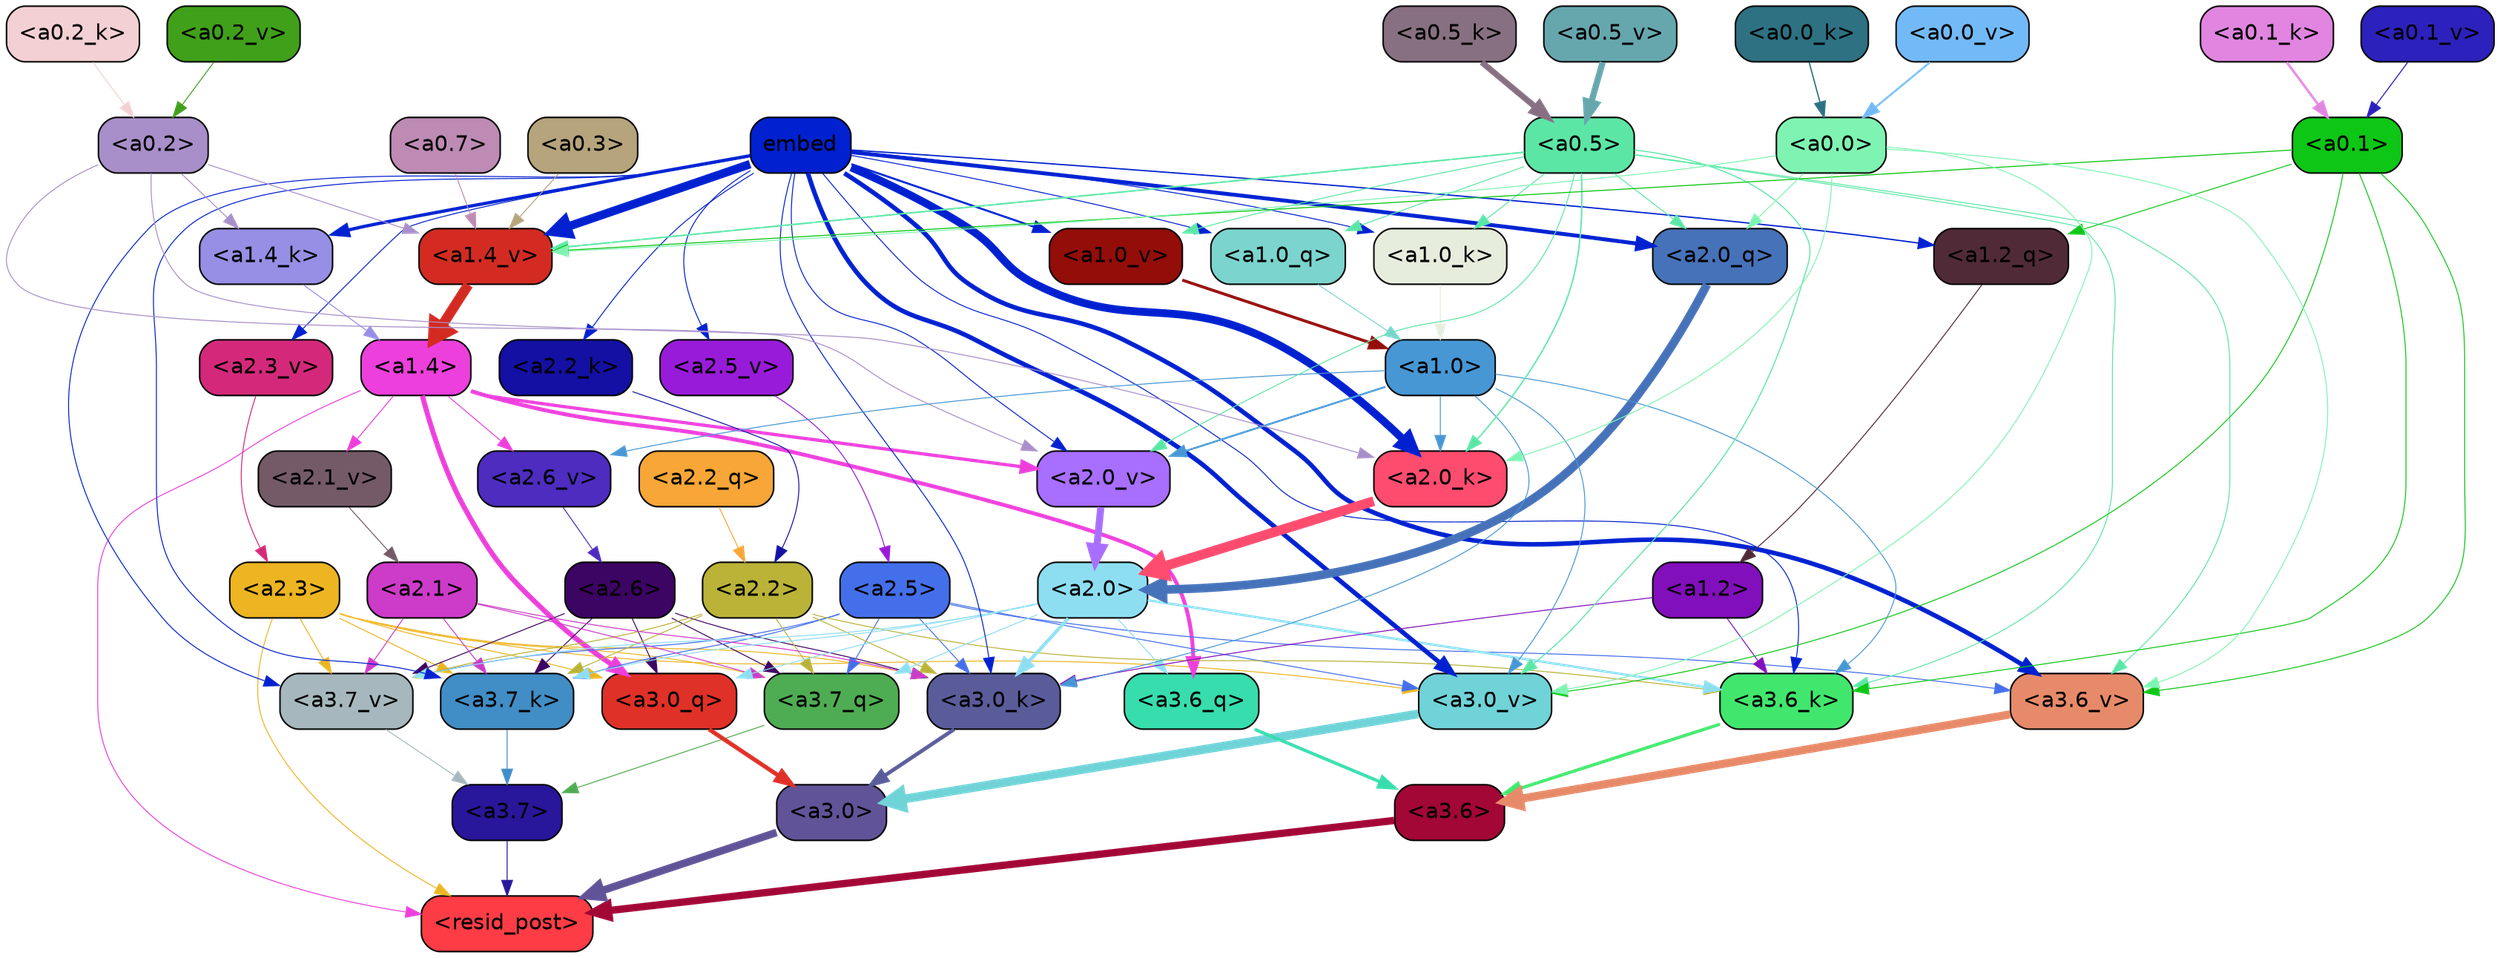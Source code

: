 strict digraph "" {
	graph [bgcolor=transparent,
		layout=dot,
		overlap=false,
		splines=true
	];
	"<a3.7>"	[color=black,
		fillcolor="#28169b",
		fontname=Helvetica,
		shape=box,
		style="filled, rounded"];
	"<resid_post>"	[color=black,
		fillcolor="#fd3c45",
		fontname=Helvetica,
		shape=box,
		style="filled, rounded"];
	"<a3.7>" -> "<resid_post>"	[color="#28169b",
		penwidth=0.6];
	"<a3.6>"	[color=black,
		fillcolor="#a20736",
		fontname=Helvetica,
		shape=box,
		style="filled, rounded"];
	"<a3.6>" -> "<resid_post>"	[color="#a20736",
		penwidth=4.753257989883423];
	"<a3.0>"	[color=black,
		fillcolor="#615397",
		fontname=Helvetica,
		shape=box,
		style="filled, rounded"];
	"<a3.0>" -> "<resid_post>"	[color="#615397",
		penwidth=4.90053927898407];
	"<a2.3>"	[color=black,
		fillcolor="#ecb521",
		fontname=Helvetica,
		shape=box,
		style="filled, rounded"];
	"<a2.3>" -> "<resid_post>"	[color="#ecb521",
		penwidth=0.6];
	"<a3.7_q>"	[color=black,
		fillcolor="#4ead52",
		fontname=Helvetica,
		shape=box,
		style="filled, rounded"];
	"<a2.3>" -> "<a3.7_q>"	[color="#ecb521",
		penwidth=0.6];
	"<a3.0_q>"	[color=black,
		fillcolor="#df3127",
		fontname=Helvetica,
		shape=box,
		style="filled, rounded"];
	"<a2.3>" -> "<a3.0_q>"	[color="#ecb521",
		penwidth=0.6];
	"<a3.7_k>"	[color=black,
		fillcolor="#418dc5",
		fontname=Helvetica,
		shape=box,
		style="filled, rounded"];
	"<a2.3>" -> "<a3.7_k>"	[color="#ecb521",
		penwidth=0.6];
	"<a3.0_k>"	[color=black,
		fillcolor="#5a5c9a",
		fontname=Helvetica,
		shape=box,
		style="filled, rounded"];
	"<a2.3>" -> "<a3.0_k>"	[color="#ecb521",
		penwidth=0.6];
	"<a3.7_v>"	[color=black,
		fillcolor="#a6b8bd",
		fontname=Helvetica,
		shape=box,
		style="filled, rounded"];
	"<a2.3>" -> "<a3.7_v>"	[color="#ecb521",
		penwidth=0.6];
	"<a3.0_v>"	[color=black,
		fillcolor="#6fd3d7",
		fontname=Helvetica,
		shape=box,
		style="filled, rounded"];
	"<a2.3>" -> "<a3.0_v>"	[color="#ecb521",
		penwidth=0.6];
	"<a1.4>"	[color=black,
		fillcolor="#ec3fdb",
		fontname=Helvetica,
		shape=box,
		style="filled, rounded"];
	"<a1.4>" -> "<resid_post>"	[color="#ec3fdb",
		penwidth=0.6];
	"<a3.6_q>"	[color=black,
		fillcolor="#37ddad",
		fontname=Helvetica,
		shape=box,
		style="filled, rounded"];
	"<a1.4>" -> "<a3.6_q>"	[color="#ec3fdb",
		penwidth=2.5149343013763428];
	"<a1.4>" -> "<a3.0_q>"	[color="#ec3fdb",
		penwidth=3.2760138511657715];
	"<a2.6_v>"	[color=black,
		fillcolor="#4d2cbf",
		fontname=Helvetica,
		shape=box,
		style="filled, rounded"];
	"<a1.4>" -> "<a2.6_v>"	[color="#ec3fdb",
		penwidth=0.6];
	"<a2.1_v>"	[color=black,
		fillcolor="#745a67",
		fontname=Helvetica,
		shape=box,
		style="filled, rounded"];
	"<a1.4>" -> "<a2.1_v>"	[color="#ec3fdb",
		penwidth=0.6];
	"<a2.0_v>"	[color=black,
		fillcolor="#a86efd",
		fontname=Helvetica,
		shape=box,
		style="filled, rounded"];
	"<a1.4>" -> "<a2.0_v>"	[color="#ec3fdb",
		penwidth=2.0870713144540787];
	"<a3.7_q>" -> "<a3.7>"	[color="#4ead52",
		penwidth=0.6];
	"<a3.6_q>" -> "<a3.6>"	[color="#37ddad",
		penwidth=2.091020345687866];
	"<a3.0_q>" -> "<a3.0>"	[color="#df3127",
		penwidth=2.7421876192092896];
	"<a3.7_k>" -> "<a3.7>"	[color="#418dc5",
		penwidth=0.6];
	"<a3.6_k>"	[color=black,
		fillcolor="#41e76d",
		fontname=Helvetica,
		shape=box,
		style="filled, rounded"];
	"<a3.6_k>" -> "<a3.6>"	[color="#41e76d",
		penwidth=2.048597991466522];
	"<a3.0_k>" -> "<a3.0>"	[color="#5a5c9a",
		penwidth=2.476402521133423];
	"<a3.7_v>" -> "<a3.7>"	[color="#a6b8bd",
		penwidth=0.6];
	"<a3.6_v>"	[color=black,
		fillcolor="#e78a69",
		fontname=Helvetica,
		shape=box,
		style="filled, rounded"];
	"<a3.6_v>" -> "<a3.6>"	[color="#e78a69",
		penwidth=5.2550448179244995];
	"<a3.0_v>" -> "<a3.0>"	[color="#6fd3d7",
		penwidth=5.652270674705505];
	"<a2.6>"	[color=black,
		fillcolor="#3c0463",
		fontname=Helvetica,
		shape=box,
		style="filled, rounded"];
	"<a2.6>" -> "<a3.7_q>"	[color="#3c0463",
		penwidth=0.6];
	"<a2.6>" -> "<a3.0_q>"	[color="#3c0463",
		penwidth=0.6];
	"<a2.6>" -> "<a3.7_k>"	[color="#3c0463",
		penwidth=0.6];
	"<a2.6>" -> "<a3.0_k>"	[color="#3c0463",
		penwidth=0.6];
	"<a2.6>" -> "<a3.7_v>"	[color="#3c0463",
		penwidth=0.6];
	"<a2.5>"	[color=black,
		fillcolor="#446fea",
		fontname=Helvetica,
		shape=box,
		style="filled, rounded"];
	"<a2.5>" -> "<a3.7_q>"	[color="#446fea",
		penwidth=0.6];
	"<a2.5>" -> "<a3.7_k>"	[color="#446fea",
		penwidth=0.6];
	"<a2.5>" -> "<a3.0_k>"	[color="#446fea",
		penwidth=0.6];
	"<a2.5>" -> "<a3.7_v>"	[color="#446fea",
		penwidth=0.6];
	"<a2.5>" -> "<a3.6_v>"	[color="#446fea",
		penwidth=0.6];
	"<a2.5>" -> "<a3.0_v>"	[color="#446fea",
		penwidth=0.6];
	"<a2.2>"	[color=black,
		fillcolor="#bab338",
		fontname=Helvetica,
		shape=box,
		style="filled, rounded"];
	"<a2.2>" -> "<a3.7_q>"	[color="#bab338",
		penwidth=0.6];
	"<a2.2>" -> "<a3.7_k>"	[color="#bab338",
		penwidth=0.6];
	"<a2.2>" -> "<a3.6_k>"	[color="#bab338",
		penwidth=0.6];
	"<a2.2>" -> "<a3.0_k>"	[color="#bab338",
		penwidth=0.6];
	"<a2.2>" -> "<a3.7_v>"	[color="#bab338",
		penwidth=0.6];
	"<a2.1>"	[color=black,
		fillcolor="#cd3bc9",
		fontname=Helvetica,
		shape=box,
		style="filled, rounded"];
	"<a2.1>" -> "<a3.7_q>"	[color="#cd3bc9",
		penwidth=0.6];
	"<a2.1>" -> "<a3.7_k>"	[color="#cd3bc9",
		penwidth=0.6];
	"<a2.1>" -> "<a3.0_k>"	[color="#cd3bc9",
		penwidth=0.6];
	"<a2.1>" -> "<a3.7_v>"	[color="#cd3bc9",
		penwidth=0.6];
	"<a2.0>"	[color=black,
		fillcolor="#8edef2",
		fontname=Helvetica,
		shape=box,
		style="filled, rounded"];
	"<a2.0>" -> "<a3.7_q>"	[color="#8edef2",
		penwidth=0.6];
	"<a2.0>" -> "<a3.6_q>"	[color="#8edef2",
		penwidth=0.6];
	"<a2.0>" -> "<a3.0_q>"	[color="#8edef2",
		penwidth=0.6];
	"<a2.0>" -> "<a3.7_k>"	[color="#8edef2",
		penwidth=0.6];
	"<a2.0>" -> "<a3.6_k>"	[color="#8edef2",
		penwidth=1.5290023684501648];
	"<a2.0>" -> "<a3.0_k>"	[color="#8edef2",
		penwidth=2.2635570764541626];
	"<a2.0>" -> "<a3.7_v>"	[color="#8edef2",
		penwidth=0.6];
	embed	[color=black,
		fillcolor="#0120cf",
		fontname=Helvetica,
		shape=box,
		style="filled, rounded"];
	embed -> "<a3.7_k>"	[color="#0120cf",
		penwidth=0.6];
	embed -> "<a3.6_k>"	[color="#0120cf",
		penwidth=0.6];
	embed -> "<a3.0_k>"	[color="#0120cf",
		penwidth=0.6];
	embed -> "<a3.7_v>"	[color="#0120cf",
		penwidth=0.6];
	embed -> "<a3.6_v>"	[color="#0120cf",
		penwidth=2.9556376338005066];
	embed -> "<a3.0_v>"	[color="#0120cf",
		penwidth=2.972973108291626];
	"<a2.0_q>"	[color=black,
		fillcolor="#4672b9",
		fontname=Helvetica,
		shape=box,
		style="filled, rounded"];
	embed -> "<a2.0_q>"	[color="#0120cf",
		penwidth=2.522909115999937];
	"<a2.2_k>"	[color=black,
		fillcolor="#1310a3",
		fontname=Helvetica,
		shape=box,
		style="filled, rounded"];
	embed -> "<a2.2_k>"	[color="#0120cf",
		penwidth=0.6];
	"<a2.0_k>"	[color=black,
		fillcolor="#fd4c6e",
		fontname=Helvetica,
		shape=box,
		style="filled, rounded"];
	embed -> "<a2.0_k>"	[color="#0120cf",
		penwidth=5.094568967819214];
	"<a2.5_v>"	[color=black,
		fillcolor="#991bda",
		fontname=Helvetica,
		shape=box,
		style="filled, rounded"];
	embed -> "<a2.5_v>"	[color="#0120cf",
		penwidth=0.6];
	"<a2.3_v>"	[color=black,
		fillcolor="#d4297a",
		fontname=Helvetica,
		shape=box,
		style="filled, rounded"];
	embed -> "<a2.3_v>"	[color="#0120cf",
		penwidth=0.6];
	embed -> "<a2.0_v>"	[color="#0120cf",
		penwidth=0.6];
	"<a1.2_q>"	[color=black,
		fillcolor="#512a38",
		fontname=Helvetica,
		shape=box,
		style="filled, rounded"];
	embed -> "<a1.2_q>"	[color="#0120cf",
		penwidth=0.8520002365112305];
	"<a1.0_q>"	[color=black,
		fillcolor="#7bd4cd",
		fontname=Helvetica,
		shape=box,
		style="filled, rounded"];
	embed -> "<a1.0_q>"	[color="#0120cf",
		penwidth=0.6];
	"<a1.4_k>"	[color=black,
		fillcolor="#968fe5",
		fontname=Helvetica,
		shape=box,
		style="filled, rounded"];
	embed -> "<a1.4_k>"	[color="#0120cf",
		penwidth=2.115079402923584];
	"<a1.0_k>"	[color=black,
		fillcolor="#e7eddd",
		fontname=Helvetica,
		shape=box,
		style="filled, rounded"];
	embed -> "<a1.0_k>"	[color="#0120cf",
		penwidth=0.6];
	"<a1.4_v>"	[color=black,
		fillcolor="#d32b22",
		fontname=Helvetica,
		shape=box,
		style="filled, rounded"];
	embed -> "<a1.4_v>"	[color="#0120cf",
		penwidth=5.504090070724487];
	"<a1.0_v>"	[color=black,
		fillcolor="#930d09",
		fontname=Helvetica,
		shape=box,
		style="filled, rounded"];
	embed -> "<a1.0_v>"	[color="#0120cf",
		penwidth=1.2935692071914673];
	"<a1.2>"	[color=black,
		fillcolor="#810fbb",
		fontname=Helvetica,
		shape=box,
		style="filled, rounded"];
	"<a1.2>" -> "<a3.6_k>"	[color="#810fbb",
		penwidth=0.6];
	"<a1.2>" -> "<a3.0_k>"	[color="#810fbb",
		penwidth=0.6];
	"<a1.0>"	[color=black,
		fillcolor="#4797d5",
		fontname=Helvetica,
		shape=box,
		style="filled, rounded"];
	"<a1.0>" -> "<a3.6_k>"	[color="#4797d5",
		penwidth=0.6];
	"<a1.0>" -> "<a3.0_k>"	[color="#4797d5",
		penwidth=0.6];
	"<a1.0>" -> "<a3.0_v>"	[color="#4797d5",
		penwidth=0.6];
	"<a1.0>" -> "<a2.0_k>"	[color="#4797d5",
		penwidth=0.6];
	"<a1.0>" -> "<a2.6_v>"	[color="#4797d5",
		penwidth=0.6];
	"<a1.0>" -> "<a2.0_v>"	[color="#4797d5",
		penwidth=1.2152502536773682];
	"<a0.5>"	[color=black,
		fillcolor="#5ce6a6",
		fontname=Helvetica,
		shape=box,
		style="filled, rounded"];
	"<a0.5>" -> "<a3.6_k>"	[color="#5ce6a6",
		penwidth=0.6];
	"<a0.5>" -> "<a3.6_v>"	[color="#5ce6a6",
		penwidth=0.6];
	"<a0.5>" -> "<a3.0_v>"	[color="#5ce6a6",
		penwidth=0.6790935099124908];
	"<a0.5>" -> "<a2.0_q>"	[color="#5ce6a6",
		penwidth=0.6];
	"<a0.5>" -> "<a2.0_k>"	[color="#5ce6a6",
		penwidth=0.8835153579711914];
	"<a0.5>" -> "<a2.0_v>"	[color="#5ce6a6",
		penwidth=0.6];
	"<a0.5>" -> "<a1.0_q>"	[color="#5ce6a6",
		penwidth=0.6];
	"<a0.5>" -> "<a1.0_k>"	[color="#5ce6a6",
		penwidth=0.6];
	"<a0.5>" -> "<a1.4_v>"	[color="#5ce6a6",
		penwidth=1.022335171699524];
	"<a0.5>" -> "<a1.0_v>"	[color="#5ce6a6",
		penwidth=0.6];
	"<a0.1>"	[color=black,
		fillcolor="#0ec616",
		fontname=Helvetica,
		shape=box,
		style="filled, rounded"];
	"<a0.1>" -> "<a3.6_k>"	[color="#0ec616",
		penwidth=0.6];
	"<a0.1>" -> "<a3.6_v>"	[color="#0ec616",
		penwidth=0.6];
	"<a0.1>" -> "<a3.0_v>"	[color="#0ec616",
		penwidth=0.6];
	"<a0.1>" -> "<a1.2_q>"	[color="#0ec616",
		penwidth=0.6];
	"<a0.1>" -> "<a1.4_v>"	[color="#0ec616",
		penwidth=0.6438122987747192];
	"<a0.0>"	[color=black,
		fillcolor="#7ff4b2",
		fontname=Helvetica,
		shape=box,
		style="filled, rounded"];
	"<a0.0>" -> "<a3.6_v>"	[color="#7ff4b2",
		penwidth=0.6];
	"<a0.0>" -> "<a3.0_v>"	[color="#7ff4b2",
		penwidth=0.6];
	"<a0.0>" -> "<a2.0_q>"	[color="#7ff4b2",
		penwidth=0.6];
	"<a0.0>" -> "<a2.0_k>"	[color="#7ff4b2",
		penwidth=0.6];
	"<a0.0>" -> "<a1.4_v>"	[color="#7ff4b2",
		penwidth=0.6];
	"<a2.2_q>"	[color=black,
		fillcolor="#f7a637",
		fontname=Helvetica,
		shape=box,
		style="filled, rounded"];
	"<a2.2_q>" -> "<a2.2>"	[color="#f7a637",
		penwidth=0.6];
	"<a2.0_q>" -> "<a2.0>"	[color="#4672b9",
		penwidth=5.557696580886841];
	"<a2.2_k>" -> "<a2.2>"	[color="#1310a3",
		penwidth=0.6];
	"<a2.0_k>" -> "<a2.0>"	[color="#fd4c6e",
		penwidth=6.320472955703735];
	"<a2.6_v>" -> "<a2.6>"	[color="#4d2cbf",
		penwidth=0.6];
	"<a2.5_v>" -> "<a2.5>"	[color="#991bda",
		penwidth=0.6];
	"<a2.3_v>" -> "<a2.3>"	[color="#d4297a",
		penwidth=0.6];
	"<a2.1_v>" -> "<a2.1>"	[color="#745a67",
		penwidth=0.6];
	"<a2.0_v>" -> "<a2.0>"	[color="#a86efd",
		penwidth=4.611755967140198];
	"<a0.2>"	[color=black,
		fillcolor="#a88fc9",
		fontname=Helvetica,
		shape=box,
		style="filled, rounded"];
	"<a0.2>" -> "<a2.0_k>"	[color="#a88fc9",
		penwidth=0.6];
	"<a0.2>" -> "<a2.0_v>"	[color="#a88fc9",
		penwidth=0.6];
	"<a0.2>" -> "<a1.4_k>"	[color="#a88fc9",
		penwidth=0.6];
	"<a0.2>" -> "<a1.4_v>"	[color="#a88fc9",
		penwidth=0.6];
	"<a1.2_q>" -> "<a1.2>"	[color="#512a38",
		penwidth=0.6145738363265991];
	"<a1.0_q>" -> "<a1.0>"	[color="#7bd4cd",
		penwidth=0.6];
	"<a1.4_k>" -> "<a1.4>"	[color="#968fe5",
		penwidth=0.6];
	"<a1.0_k>" -> "<a1.0>"	[color="#e7eddd",
		penwidth=0.6];
	"<a1.4_v>" -> "<a1.4>"	[color="#d32b22",
		penwidth=6.5241758823394775];
	"<a1.0_v>" -> "<a1.0>"	[color="#930d09",
		penwidth=1.8809151649475098];
	"<a0.7>"	[color=black,
		fillcolor="#bd8bb4",
		fontname=Helvetica,
		shape=box,
		style="filled, rounded"];
	"<a0.7>" -> "<a1.4_v>"	[color="#bd8bb4",
		penwidth=0.6];
	"<a0.3>"	[color=black,
		fillcolor="#b5a47c",
		fontname=Helvetica,
		shape=box,
		style="filled, rounded"];
	"<a0.3>" -> "<a1.4_v>"	[color="#b5a47c",
		penwidth=0.6];
	"<a0.5_k>"	[color=black,
		fillcolor="#877081",
		fontname=Helvetica,
		shape=box,
		style="filled, rounded"];
	"<a0.5_k>" -> "<a0.5>"	[color="#877081",
		penwidth=3.8599258065223694];
	"<a0.2_k>"	[color=black,
		fillcolor="#f3d0d3",
		fontname=Helvetica,
		shape=box,
		style="filled, rounded"];
	"<a0.2_k>" -> "<a0.2>"	[color="#f3d0d3",
		penwidth=0.6];
	"<a0.1_k>"	[color=black,
		fillcolor="#e185e0",
		fontname=Helvetica,
		shape=box,
		style="filled, rounded"];
	"<a0.1_k>" -> "<a0.1>"	[color="#e185e0",
		penwidth=1.5140717029571533];
	"<a0.0_k>"	[color=black,
		fillcolor="#2d7182",
		fontname=Helvetica,
		shape=box,
		style="filled, rounded"];
	"<a0.0_k>" -> "<a0.0>"	[color="#2d7182",
		penwidth=0.8258748054504395];
	"<a0.5_v>"	[color=black,
		fillcolor="#66a7ae",
		fontname=Helvetica,
		shape=box,
		style="filled, rounded"];
	"<a0.5_v>" -> "<a0.5>"	[color="#66a7ae",
		penwidth=4.0173709988594055];
	"<a0.2_v>"	[color=black,
		fillcolor="#40a01a",
		fontname=Helvetica,
		shape=box,
		style="filled, rounded"];
	"<a0.2_v>" -> "<a0.2>"	[color="#40a01a",
		penwidth=0.6];
	"<a0.1_v>"	[color=black,
		fillcolor="#2c21bc",
		fontname=Helvetica,
		shape=box,
		style="filled, rounded"];
	"<a0.1_v>" -> "<a0.1>"	[color="#2c21bc",
		penwidth=0.6690568923950195];
	"<a0.0_v>"	[color=black,
		fillcolor="#72baf7",
		fontname=Helvetica,
		shape=box,
		style="filled, rounded"];
	"<a0.0_v>" -> "<a0.0>"	[color="#72baf7",
		penwidth=1.2524418830871582];
}
